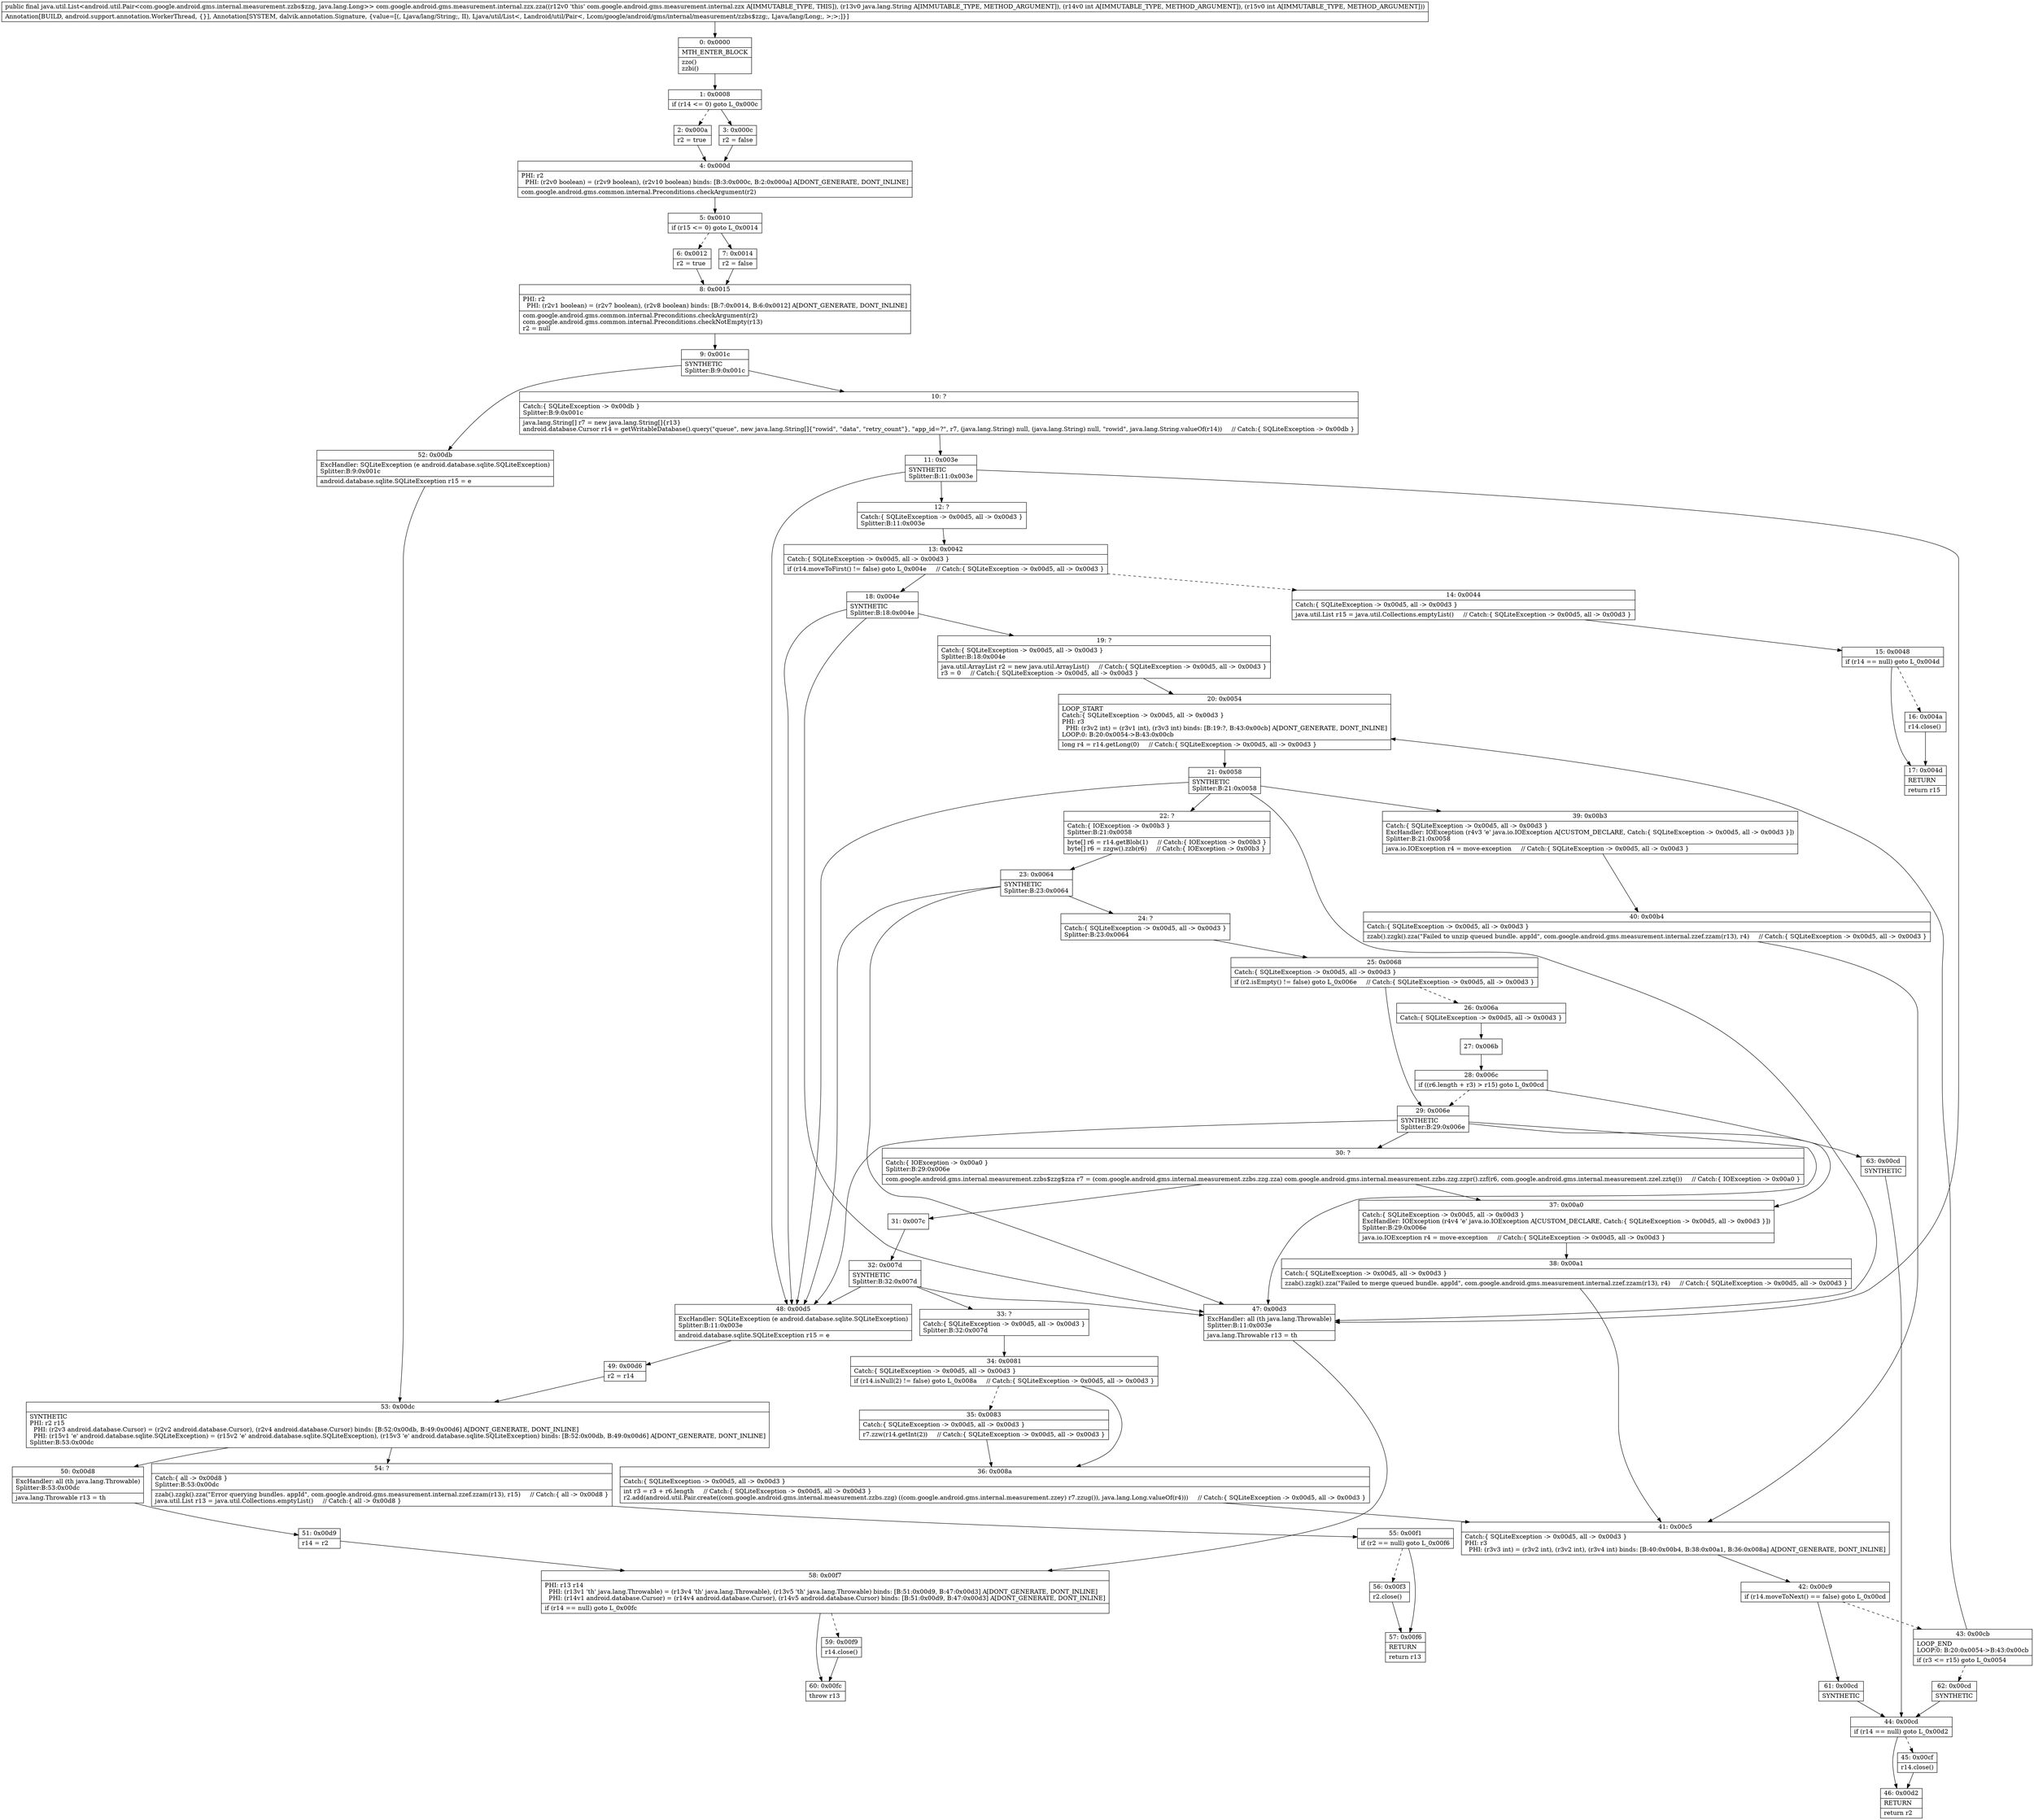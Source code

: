 digraph "CFG forcom.google.android.gms.measurement.internal.zzx.zza(Ljava\/lang\/String;II)Ljava\/util\/List;" {
Node_0 [shape=record,label="{0\:\ 0x0000|MTH_ENTER_BLOCK\l|zzo()\lzzbi()\l}"];
Node_1 [shape=record,label="{1\:\ 0x0008|if (r14 \<= 0) goto L_0x000c\l}"];
Node_2 [shape=record,label="{2\:\ 0x000a|r2 = true\l}"];
Node_3 [shape=record,label="{3\:\ 0x000c|r2 = false\l}"];
Node_4 [shape=record,label="{4\:\ 0x000d|PHI: r2 \l  PHI: (r2v0 boolean) = (r2v9 boolean), (r2v10 boolean) binds: [B:3:0x000c, B:2:0x000a] A[DONT_GENERATE, DONT_INLINE]\l|com.google.android.gms.common.internal.Preconditions.checkArgument(r2)\l}"];
Node_5 [shape=record,label="{5\:\ 0x0010|if (r15 \<= 0) goto L_0x0014\l}"];
Node_6 [shape=record,label="{6\:\ 0x0012|r2 = true\l}"];
Node_7 [shape=record,label="{7\:\ 0x0014|r2 = false\l}"];
Node_8 [shape=record,label="{8\:\ 0x0015|PHI: r2 \l  PHI: (r2v1 boolean) = (r2v7 boolean), (r2v8 boolean) binds: [B:7:0x0014, B:6:0x0012] A[DONT_GENERATE, DONT_INLINE]\l|com.google.android.gms.common.internal.Preconditions.checkArgument(r2)\lcom.google.android.gms.common.internal.Preconditions.checkNotEmpty(r13)\lr2 = null\l}"];
Node_9 [shape=record,label="{9\:\ 0x001c|SYNTHETIC\lSplitter:B:9:0x001c\l}"];
Node_10 [shape=record,label="{10\:\ ?|Catch:\{ SQLiteException \-\> 0x00db \}\lSplitter:B:9:0x001c\l|java.lang.String[] r7 = new java.lang.String[]\{r13\}\landroid.database.Cursor r14 = getWritableDatabase().query(\"queue\", new java.lang.String[]\{\"rowid\", \"data\", \"retry_count\"\}, \"app_id=?\", r7, (java.lang.String) null, (java.lang.String) null, \"rowid\", java.lang.String.valueOf(r14))     \/\/ Catch:\{ SQLiteException \-\> 0x00db \}\l}"];
Node_11 [shape=record,label="{11\:\ 0x003e|SYNTHETIC\lSplitter:B:11:0x003e\l}"];
Node_12 [shape=record,label="{12\:\ ?|Catch:\{ SQLiteException \-\> 0x00d5, all \-\> 0x00d3 \}\lSplitter:B:11:0x003e\l}"];
Node_13 [shape=record,label="{13\:\ 0x0042|Catch:\{ SQLiteException \-\> 0x00d5, all \-\> 0x00d3 \}\l|if (r14.moveToFirst() != false) goto L_0x004e     \/\/ Catch:\{ SQLiteException \-\> 0x00d5, all \-\> 0x00d3 \}\l}"];
Node_14 [shape=record,label="{14\:\ 0x0044|Catch:\{ SQLiteException \-\> 0x00d5, all \-\> 0x00d3 \}\l|java.util.List r15 = java.util.Collections.emptyList()     \/\/ Catch:\{ SQLiteException \-\> 0x00d5, all \-\> 0x00d3 \}\l}"];
Node_15 [shape=record,label="{15\:\ 0x0048|if (r14 == null) goto L_0x004d\l}"];
Node_16 [shape=record,label="{16\:\ 0x004a|r14.close()\l}"];
Node_17 [shape=record,label="{17\:\ 0x004d|RETURN\l|return r15\l}"];
Node_18 [shape=record,label="{18\:\ 0x004e|SYNTHETIC\lSplitter:B:18:0x004e\l}"];
Node_19 [shape=record,label="{19\:\ ?|Catch:\{ SQLiteException \-\> 0x00d5, all \-\> 0x00d3 \}\lSplitter:B:18:0x004e\l|java.util.ArrayList r2 = new java.util.ArrayList()     \/\/ Catch:\{ SQLiteException \-\> 0x00d5, all \-\> 0x00d3 \}\lr3 = 0     \/\/ Catch:\{ SQLiteException \-\> 0x00d5, all \-\> 0x00d3 \}\l}"];
Node_20 [shape=record,label="{20\:\ 0x0054|LOOP_START\lCatch:\{ SQLiteException \-\> 0x00d5, all \-\> 0x00d3 \}\lPHI: r3 \l  PHI: (r3v2 int) = (r3v1 int), (r3v3 int) binds: [B:19:?, B:43:0x00cb] A[DONT_GENERATE, DONT_INLINE]\lLOOP:0: B:20:0x0054\-\>B:43:0x00cb\l|long r4 = r14.getLong(0)     \/\/ Catch:\{ SQLiteException \-\> 0x00d5, all \-\> 0x00d3 \}\l}"];
Node_21 [shape=record,label="{21\:\ 0x0058|SYNTHETIC\lSplitter:B:21:0x0058\l}"];
Node_22 [shape=record,label="{22\:\ ?|Catch:\{ IOException \-\> 0x00b3 \}\lSplitter:B:21:0x0058\l|byte[] r6 = r14.getBlob(1)     \/\/ Catch:\{ IOException \-\> 0x00b3 \}\lbyte[] r6 = zzgw().zzb(r6)     \/\/ Catch:\{ IOException \-\> 0x00b3 \}\l}"];
Node_23 [shape=record,label="{23\:\ 0x0064|SYNTHETIC\lSplitter:B:23:0x0064\l}"];
Node_24 [shape=record,label="{24\:\ ?|Catch:\{ SQLiteException \-\> 0x00d5, all \-\> 0x00d3 \}\lSplitter:B:23:0x0064\l}"];
Node_25 [shape=record,label="{25\:\ 0x0068|Catch:\{ SQLiteException \-\> 0x00d5, all \-\> 0x00d3 \}\l|if (r2.isEmpty() != false) goto L_0x006e     \/\/ Catch:\{ SQLiteException \-\> 0x00d5, all \-\> 0x00d3 \}\l}"];
Node_26 [shape=record,label="{26\:\ 0x006a|Catch:\{ SQLiteException \-\> 0x00d5, all \-\> 0x00d3 \}\l}"];
Node_27 [shape=record,label="{27\:\ 0x006b}"];
Node_28 [shape=record,label="{28\:\ 0x006c|if ((r6.length + r3) \> r15) goto L_0x00cd\l}"];
Node_29 [shape=record,label="{29\:\ 0x006e|SYNTHETIC\lSplitter:B:29:0x006e\l}"];
Node_30 [shape=record,label="{30\:\ ?|Catch:\{ IOException \-\> 0x00a0 \}\lSplitter:B:29:0x006e\l|com.google.android.gms.internal.measurement.zzbs$zzg$zza r7 = (com.google.android.gms.internal.measurement.zzbs.zzg.zza) com.google.android.gms.internal.measurement.zzbs.zzg.zzpr().zzf(r6, com.google.android.gms.internal.measurement.zzel.zztq())     \/\/ Catch:\{ IOException \-\> 0x00a0 \}\l}"];
Node_31 [shape=record,label="{31\:\ 0x007c}"];
Node_32 [shape=record,label="{32\:\ 0x007d|SYNTHETIC\lSplitter:B:32:0x007d\l}"];
Node_33 [shape=record,label="{33\:\ ?|Catch:\{ SQLiteException \-\> 0x00d5, all \-\> 0x00d3 \}\lSplitter:B:32:0x007d\l}"];
Node_34 [shape=record,label="{34\:\ 0x0081|Catch:\{ SQLiteException \-\> 0x00d5, all \-\> 0x00d3 \}\l|if (r14.isNull(2) != false) goto L_0x008a     \/\/ Catch:\{ SQLiteException \-\> 0x00d5, all \-\> 0x00d3 \}\l}"];
Node_35 [shape=record,label="{35\:\ 0x0083|Catch:\{ SQLiteException \-\> 0x00d5, all \-\> 0x00d3 \}\l|r7.zzw(r14.getInt(2))     \/\/ Catch:\{ SQLiteException \-\> 0x00d5, all \-\> 0x00d3 \}\l}"];
Node_36 [shape=record,label="{36\:\ 0x008a|Catch:\{ SQLiteException \-\> 0x00d5, all \-\> 0x00d3 \}\l|int r3 = r3 + r6.length     \/\/ Catch:\{ SQLiteException \-\> 0x00d5, all \-\> 0x00d3 \}\lr2.add(android.util.Pair.create((com.google.android.gms.internal.measurement.zzbs.zzg) ((com.google.android.gms.internal.measurement.zzey) r7.zzug()), java.lang.Long.valueOf(r4)))     \/\/ Catch:\{ SQLiteException \-\> 0x00d5, all \-\> 0x00d3 \}\l}"];
Node_37 [shape=record,label="{37\:\ 0x00a0|Catch:\{ SQLiteException \-\> 0x00d5, all \-\> 0x00d3 \}\lExcHandler: IOException (r4v4 'e' java.io.IOException A[CUSTOM_DECLARE, Catch:\{ SQLiteException \-\> 0x00d5, all \-\> 0x00d3 \}])\lSplitter:B:29:0x006e\l|java.io.IOException r4 = move\-exception     \/\/ Catch:\{ SQLiteException \-\> 0x00d5, all \-\> 0x00d3 \}\l}"];
Node_38 [shape=record,label="{38\:\ 0x00a1|Catch:\{ SQLiteException \-\> 0x00d5, all \-\> 0x00d3 \}\l|zzab().zzgk().zza(\"Failed to merge queued bundle. appId\", com.google.android.gms.measurement.internal.zzef.zzam(r13), r4)     \/\/ Catch:\{ SQLiteException \-\> 0x00d5, all \-\> 0x00d3 \}\l}"];
Node_39 [shape=record,label="{39\:\ 0x00b3|Catch:\{ SQLiteException \-\> 0x00d5, all \-\> 0x00d3 \}\lExcHandler: IOException (r4v3 'e' java.io.IOException A[CUSTOM_DECLARE, Catch:\{ SQLiteException \-\> 0x00d5, all \-\> 0x00d3 \}])\lSplitter:B:21:0x0058\l|java.io.IOException r4 = move\-exception     \/\/ Catch:\{ SQLiteException \-\> 0x00d5, all \-\> 0x00d3 \}\l}"];
Node_40 [shape=record,label="{40\:\ 0x00b4|Catch:\{ SQLiteException \-\> 0x00d5, all \-\> 0x00d3 \}\l|zzab().zzgk().zza(\"Failed to unzip queued bundle. appId\", com.google.android.gms.measurement.internal.zzef.zzam(r13), r4)     \/\/ Catch:\{ SQLiteException \-\> 0x00d5, all \-\> 0x00d3 \}\l}"];
Node_41 [shape=record,label="{41\:\ 0x00c5|Catch:\{ SQLiteException \-\> 0x00d5, all \-\> 0x00d3 \}\lPHI: r3 \l  PHI: (r3v3 int) = (r3v2 int), (r3v2 int), (r3v4 int) binds: [B:40:0x00b4, B:38:0x00a1, B:36:0x008a] A[DONT_GENERATE, DONT_INLINE]\l}"];
Node_42 [shape=record,label="{42\:\ 0x00c9|if (r14.moveToNext() == false) goto L_0x00cd\l}"];
Node_43 [shape=record,label="{43\:\ 0x00cb|LOOP_END\lLOOP:0: B:20:0x0054\-\>B:43:0x00cb\l|if (r3 \<= r15) goto L_0x0054\l}"];
Node_44 [shape=record,label="{44\:\ 0x00cd|if (r14 == null) goto L_0x00d2\l}"];
Node_45 [shape=record,label="{45\:\ 0x00cf|r14.close()\l}"];
Node_46 [shape=record,label="{46\:\ 0x00d2|RETURN\l|return r2\l}"];
Node_47 [shape=record,label="{47\:\ 0x00d3|ExcHandler: all (th java.lang.Throwable)\lSplitter:B:11:0x003e\l|java.lang.Throwable r13 = th\l}"];
Node_48 [shape=record,label="{48\:\ 0x00d5|ExcHandler: SQLiteException (e android.database.sqlite.SQLiteException)\lSplitter:B:11:0x003e\l|android.database.sqlite.SQLiteException r15 = e\l}"];
Node_49 [shape=record,label="{49\:\ 0x00d6|r2 = r14\l}"];
Node_50 [shape=record,label="{50\:\ 0x00d8|ExcHandler: all (th java.lang.Throwable)\lSplitter:B:53:0x00dc\l|java.lang.Throwable r13 = th\l}"];
Node_51 [shape=record,label="{51\:\ 0x00d9|r14 = r2\l}"];
Node_52 [shape=record,label="{52\:\ 0x00db|ExcHandler: SQLiteException (e android.database.sqlite.SQLiteException)\lSplitter:B:9:0x001c\l|android.database.sqlite.SQLiteException r15 = e\l}"];
Node_53 [shape=record,label="{53\:\ 0x00dc|SYNTHETIC\lPHI: r2 r15 \l  PHI: (r2v3 android.database.Cursor) = (r2v2 android.database.Cursor), (r2v4 android.database.Cursor) binds: [B:52:0x00db, B:49:0x00d6] A[DONT_GENERATE, DONT_INLINE]\l  PHI: (r15v1 'e' android.database.sqlite.SQLiteException) = (r15v2 'e' android.database.sqlite.SQLiteException), (r15v3 'e' android.database.sqlite.SQLiteException) binds: [B:52:0x00db, B:49:0x00d6] A[DONT_GENERATE, DONT_INLINE]\lSplitter:B:53:0x00dc\l}"];
Node_54 [shape=record,label="{54\:\ ?|Catch:\{ all \-\> 0x00d8 \}\lSplitter:B:53:0x00dc\l|zzab().zzgk().zza(\"Error querying bundles. appId\", com.google.android.gms.measurement.internal.zzef.zzam(r13), r15)     \/\/ Catch:\{ all \-\> 0x00d8 \}\ljava.util.List r13 = java.util.Collections.emptyList()     \/\/ Catch:\{ all \-\> 0x00d8 \}\l}"];
Node_55 [shape=record,label="{55\:\ 0x00f1|if (r2 == null) goto L_0x00f6\l}"];
Node_56 [shape=record,label="{56\:\ 0x00f3|r2.close()\l}"];
Node_57 [shape=record,label="{57\:\ 0x00f6|RETURN\l|return r13\l}"];
Node_58 [shape=record,label="{58\:\ 0x00f7|PHI: r13 r14 \l  PHI: (r13v1 'th' java.lang.Throwable) = (r13v4 'th' java.lang.Throwable), (r13v5 'th' java.lang.Throwable) binds: [B:51:0x00d9, B:47:0x00d3] A[DONT_GENERATE, DONT_INLINE]\l  PHI: (r14v1 android.database.Cursor) = (r14v4 android.database.Cursor), (r14v5 android.database.Cursor) binds: [B:51:0x00d9, B:47:0x00d3] A[DONT_GENERATE, DONT_INLINE]\l|if (r14 == null) goto L_0x00fc\l}"];
Node_59 [shape=record,label="{59\:\ 0x00f9|r14.close()\l}"];
Node_60 [shape=record,label="{60\:\ 0x00fc|throw r13\l}"];
Node_61 [shape=record,label="{61\:\ 0x00cd|SYNTHETIC\l}"];
Node_62 [shape=record,label="{62\:\ 0x00cd|SYNTHETIC\l}"];
Node_63 [shape=record,label="{63\:\ 0x00cd|SYNTHETIC\l}"];
MethodNode[shape=record,label="{public final java.util.List\<android.util.Pair\<com.google.android.gms.internal.measurement.zzbs$zzg, java.lang.Long\>\> com.google.android.gms.measurement.internal.zzx.zza((r12v0 'this' com.google.android.gms.measurement.internal.zzx A[IMMUTABLE_TYPE, THIS]), (r13v0 java.lang.String A[IMMUTABLE_TYPE, METHOD_ARGUMENT]), (r14v0 int A[IMMUTABLE_TYPE, METHOD_ARGUMENT]), (r15v0 int A[IMMUTABLE_TYPE, METHOD_ARGUMENT]))  | Annotation[BUILD, android.support.annotation.WorkerThread, \{\}], Annotation[SYSTEM, dalvik.annotation.Signature, \{value=[(, Ljava\/lang\/String;, II), Ljava\/util\/List\<, Landroid\/util\/Pair\<, Lcom\/google\/android\/gms\/internal\/measurement\/zzbs$zzg;, Ljava\/lang\/Long;, \>;\>;]\}]\l}"];
MethodNode -> Node_0;
Node_0 -> Node_1;
Node_1 -> Node_2[style=dashed];
Node_1 -> Node_3;
Node_2 -> Node_4;
Node_3 -> Node_4;
Node_4 -> Node_5;
Node_5 -> Node_6[style=dashed];
Node_5 -> Node_7;
Node_6 -> Node_8;
Node_7 -> Node_8;
Node_8 -> Node_9;
Node_9 -> Node_10;
Node_9 -> Node_52;
Node_10 -> Node_11;
Node_11 -> Node_12;
Node_11 -> Node_48;
Node_11 -> Node_47;
Node_12 -> Node_13;
Node_13 -> Node_14[style=dashed];
Node_13 -> Node_18;
Node_14 -> Node_15;
Node_15 -> Node_16[style=dashed];
Node_15 -> Node_17;
Node_16 -> Node_17;
Node_18 -> Node_19;
Node_18 -> Node_48;
Node_18 -> Node_47;
Node_19 -> Node_20;
Node_20 -> Node_21;
Node_21 -> Node_22;
Node_21 -> Node_39;
Node_21 -> Node_48;
Node_21 -> Node_47;
Node_22 -> Node_23;
Node_23 -> Node_24;
Node_23 -> Node_48;
Node_23 -> Node_47;
Node_24 -> Node_25;
Node_25 -> Node_26[style=dashed];
Node_25 -> Node_29;
Node_26 -> Node_27;
Node_27 -> Node_28;
Node_28 -> Node_29[style=dashed];
Node_28 -> Node_63;
Node_29 -> Node_30;
Node_29 -> Node_37;
Node_29 -> Node_48;
Node_29 -> Node_47;
Node_30 -> Node_31;
Node_30 -> Node_37;
Node_31 -> Node_32;
Node_32 -> Node_33;
Node_32 -> Node_48;
Node_32 -> Node_47;
Node_33 -> Node_34;
Node_34 -> Node_35[style=dashed];
Node_34 -> Node_36;
Node_35 -> Node_36;
Node_36 -> Node_41;
Node_37 -> Node_38;
Node_38 -> Node_41;
Node_39 -> Node_40;
Node_40 -> Node_41;
Node_41 -> Node_42;
Node_42 -> Node_43[style=dashed];
Node_42 -> Node_61;
Node_43 -> Node_20;
Node_43 -> Node_62[style=dashed];
Node_44 -> Node_45[style=dashed];
Node_44 -> Node_46;
Node_45 -> Node_46;
Node_47 -> Node_58;
Node_48 -> Node_49;
Node_49 -> Node_53;
Node_50 -> Node_51;
Node_51 -> Node_58;
Node_52 -> Node_53;
Node_53 -> Node_54;
Node_53 -> Node_50;
Node_54 -> Node_55;
Node_55 -> Node_56[style=dashed];
Node_55 -> Node_57;
Node_56 -> Node_57;
Node_58 -> Node_59[style=dashed];
Node_58 -> Node_60;
Node_59 -> Node_60;
Node_61 -> Node_44;
Node_62 -> Node_44;
Node_63 -> Node_44;
}

